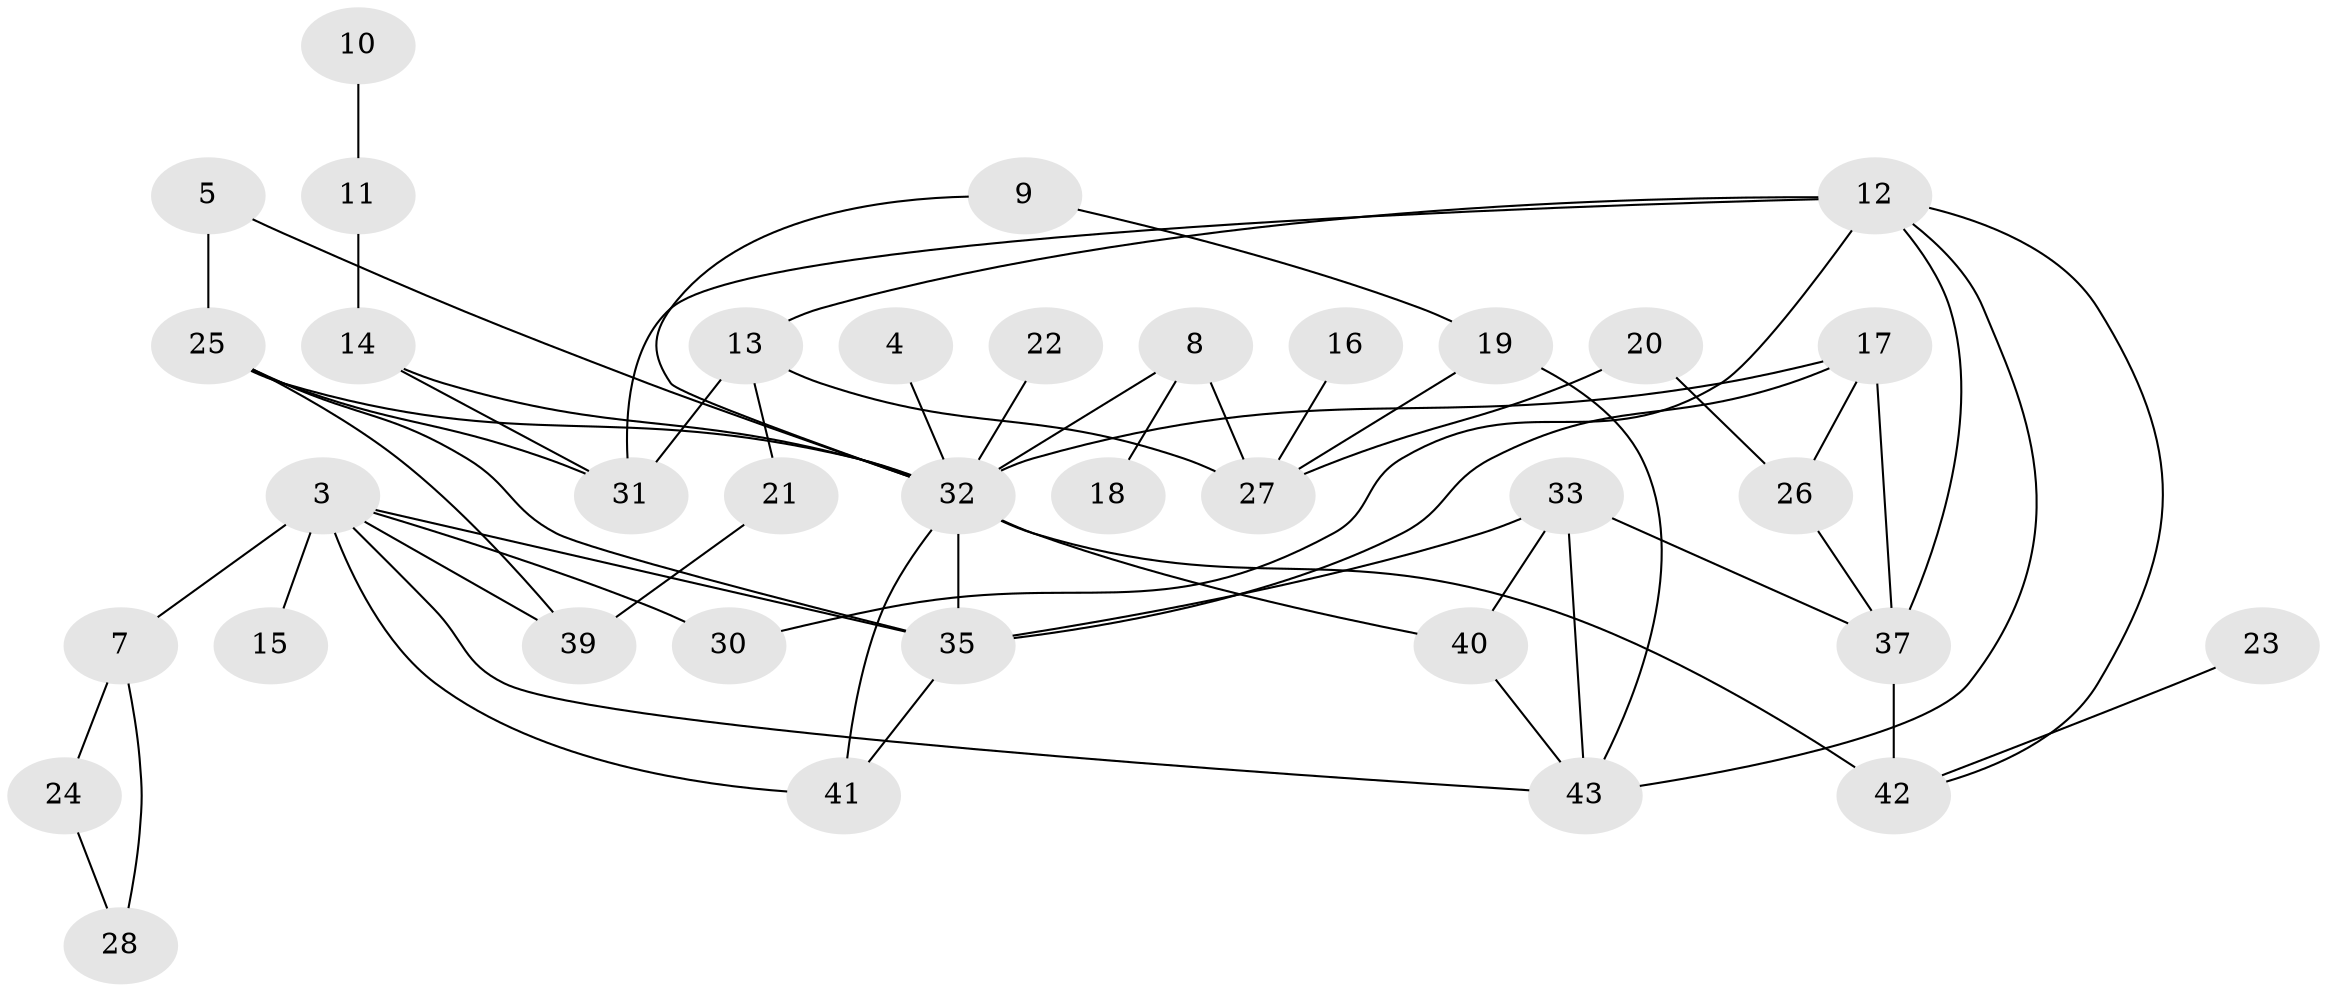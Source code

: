 // original degree distribution, {3: 0.22093023255813954, 0: 0.06976744186046512, 4: 0.12790697674418605, 1: 0.19767441860465115, 2: 0.29069767441860467, 6: 0.023255813953488372, 5: 0.06976744186046512}
// Generated by graph-tools (version 1.1) at 2025/49/03/09/25 03:49:07]
// undirected, 36 vertices, 59 edges
graph export_dot {
graph [start="1"]
  node [color=gray90,style=filled];
  3;
  4;
  5;
  7;
  8;
  9;
  10;
  11;
  12;
  13;
  14;
  15;
  16;
  17;
  18;
  19;
  20;
  21;
  22;
  23;
  24;
  25;
  26;
  27;
  28;
  30;
  31;
  32;
  33;
  35;
  37;
  39;
  40;
  41;
  42;
  43;
  3 -- 7 [weight=1.0];
  3 -- 15 [weight=1.0];
  3 -- 30 [weight=1.0];
  3 -- 35 [weight=1.0];
  3 -- 39 [weight=1.0];
  3 -- 41 [weight=1.0];
  3 -- 43 [weight=1.0];
  4 -- 32 [weight=1.0];
  5 -- 25 [weight=1.0];
  5 -- 32 [weight=1.0];
  7 -- 24 [weight=1.0];
  7 -- 28 [weight=1.0];
  8 -- 18 [weight=1.0];
  8 -- 27 [weight=1.0];
  8 -- 32 [weight=1.0];
  9 -- 19 [weight=1.0];
  9 -- 32 [weight=1.0];
  10 -- 11 [weight=1.0];
  11 -- 14 [weight=1.0];
  12 -- 13 [weight=1.0];
  12 -- 30 [weight=1.0];
  12 -- 31 [weight=1.0];
  12 -- 37 [weight=1.0];
  12 -- 42 [weight=1.0];
  12 -- 43 [weight=1.0];
  13 -- 21 [weight=1.0];
  13 -- 27 [weight=1.0];
  13 -- 31 [weight=1.0];
  14 -- 31 [weight=1.0];
  14 -- 32 [weight=1.0];
  16 -- 27 [weight=1.0];
  17 -- 26 [weight=1.0];
  17 -- 32 [weight=1.0];
  17 -- 35 [weight=1.0];
  17 -- 37 [weight=1.0];
  19 -- 27 [weight=1.0];
  19 -- 43 [weight=1.0];
  20 -- 26 [weight=1.0];
  20 -- 27 [weight=1.0];
  21 -- 39 [weight=1.0];
  22 -- 32 [weight=1.0];
  23 -- 42 [weight=1.0];
  24 -- 28 [weight=1.0];
  25 -- 31 [weight=1.0];
  25 -- 32 [weight=1.0];
  25 -- 35 [weight=1.0];
  25 -- 39 [weight=1.0];
  26 -- 37 [weight=1.0];
  32 -- 35 [weight=2.0];
  32 -- 40 [weight=1.0];
  32 -- 41 [weight=1.0];
  32 -- 42 [weight=2.0];
  33 -- 35 [weight=1.0];
  33 -- 37 [weight=1.0];
  33 -- 40 [weight=1.0];
  33 -- 43 [weight=1.0];
  35 -- 41 [weight=1.0];
  37 -- 42 [weight=1.0];
  40 -- 43 [weight=1.0];
}
